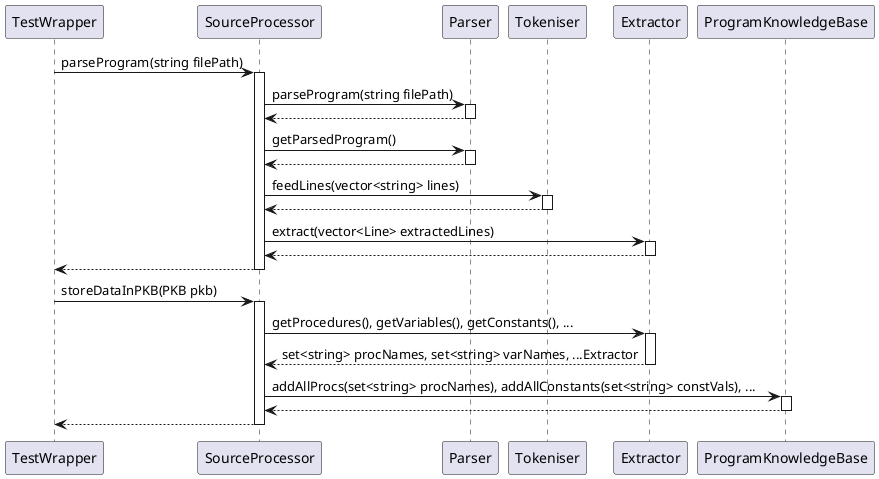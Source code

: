 @startuml
TestWrapper -> SourceProcessor: parseProgram(string filePath)
activate SourceProcessor

SourceProcessor -> Parser: parseProgram(string filePath)
activate Parser

Parser --> SourceProcessor
deactivate Parser

SourceProcessor -> Parser: getParsedProgram()
activate Parser

Parser --> SourceProcessor
deactivate Parser

SourceProcessor -> Tokeniser: feedLines(vector<string> lines)
activate Tokeniser

Tokeniser --> SourceProcessor
deactivate Tokeniser

SourceProcessor -> Extractor: extract(vector<Line> extractedLines)
activate Extractor

SourceProcessor <-- Extractor
deactivate Extractor

TestWrapper <-- SourceProcessor
deactivate SourceProcessor



TestWrapper -> SourceProcessor: storeDataInPKB(PKB pkb)
activate SourceProcessor

SourceProcessor -> Extractor: getProcedures(), getVariables(), getConstants(), ...
activate Extractor

SourceProcessor <-- Extractor: set<string> procNames, set<string> varNames, ...Extractor
deactivate Extractor

SourceProcessor -> ProgramKnowledgeBase: addAllProcs(set<string> procNames), addAllConstants(set<string> constVals), ...
activate ProgramKnowledgeBase

SourceProcessor <-- ProgramKnowledgeBase
deactivate ProgramKnowledgeBase


TestWrapper <-- SourceProcessor
deactivate SourceProcessor
@enduml
